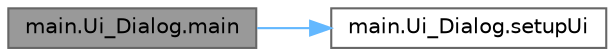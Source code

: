 digraph "main.Ui_Dialog.main"
{
 // LATEX_PDF_SIZE
  bgcolor="transparent";
  edge [fontname=Helvetica,fontsize=10,labelfontname=Helvetica,labelfontsize=10];
  node [fontname=Helvetica,fontsize=10,shape=box,height=0.2,width=0.4];
  rankdir="LR";
  Node1 [id="Node000001",label="main.Ui_Dialog.main",height=0.2,width=0.4,color="gray40", fillcolor="grey60", style="filled", fontcolor="black",tooltip=" "];
  Node1 -> Node2 [id="edge2_Node000001_Node000002",color="steelblue1",style="solid",tooltip=" "];
  Node2 [id="Node000002",label="main.Ui_Dialog.setupUi",height=0.2,width=0.4,color="grey40", fillcolor="white", style="filled",URL="$classmain_1_1_ui___dialog.html#a2d82bfc40a6694b1811e00173b4c44cb",tooltip=" "];
}
